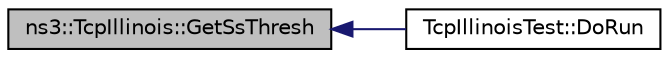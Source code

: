 digraph "ns3::TcpIllinois::GetSsThresh"
{
  edge [fontname="Helvetica",fontsize="10",labelfontname="Helvetica",labelfontsize="10"];
  node [fontname="Helvetica",fontsize="10",shape=record];
  rankdir="LR";
  Node1 [label="ns3::TcpIllinois::GetSsThresh",height=0.2,width=0.4,color="black", fillcolor="grey75", style="filled", fontcolor="black"];
  Node1 -> Node2 [dir="back",color="midnightblue",fontsize="10",style="solid"];
  Node2 [label="TcpIllinoisTest::DoRun",height=0.2,width=0.4,color="black", fillcolor="white", style="filled",URL="$de/d2d/classTcpIllinoisTest.html#a496fabd3bdc6378fda2a552d7cc202c9",tooltip="Implementation to actually run this TestCase. "];
}
